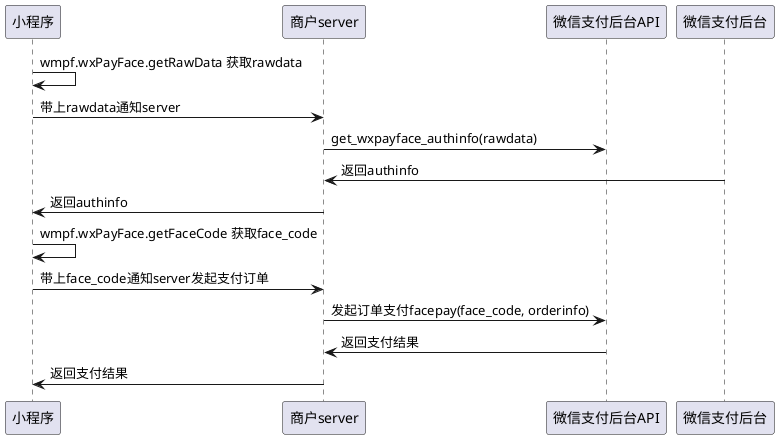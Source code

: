 @startuml

小程序 -> 小程序: wmpf.wxPayFace.getRawData 获取rawdata
小程序 -> 商户server: 带上rawdata通知server
商户server -> 微信支付后台API: get_wxpayface_authinfo(rawdata)
微信支付后台 -> 商户server: 返回authinfo
商户server -> 小程序: 返回authinfo

小程序 -> 小程序: wmpf.wxPayFace.getFaceCode 获取face_code
小程序 -> 商户server: 带上face_code通知server发起支付订单
商户server -> 微信支付后台API: 发起订单支付facepay(face_code, orderinfo)
微信支付后台API -> 商户server: 返回支付结果
商户server -> 小程序: 返回支付结果

@enduml
